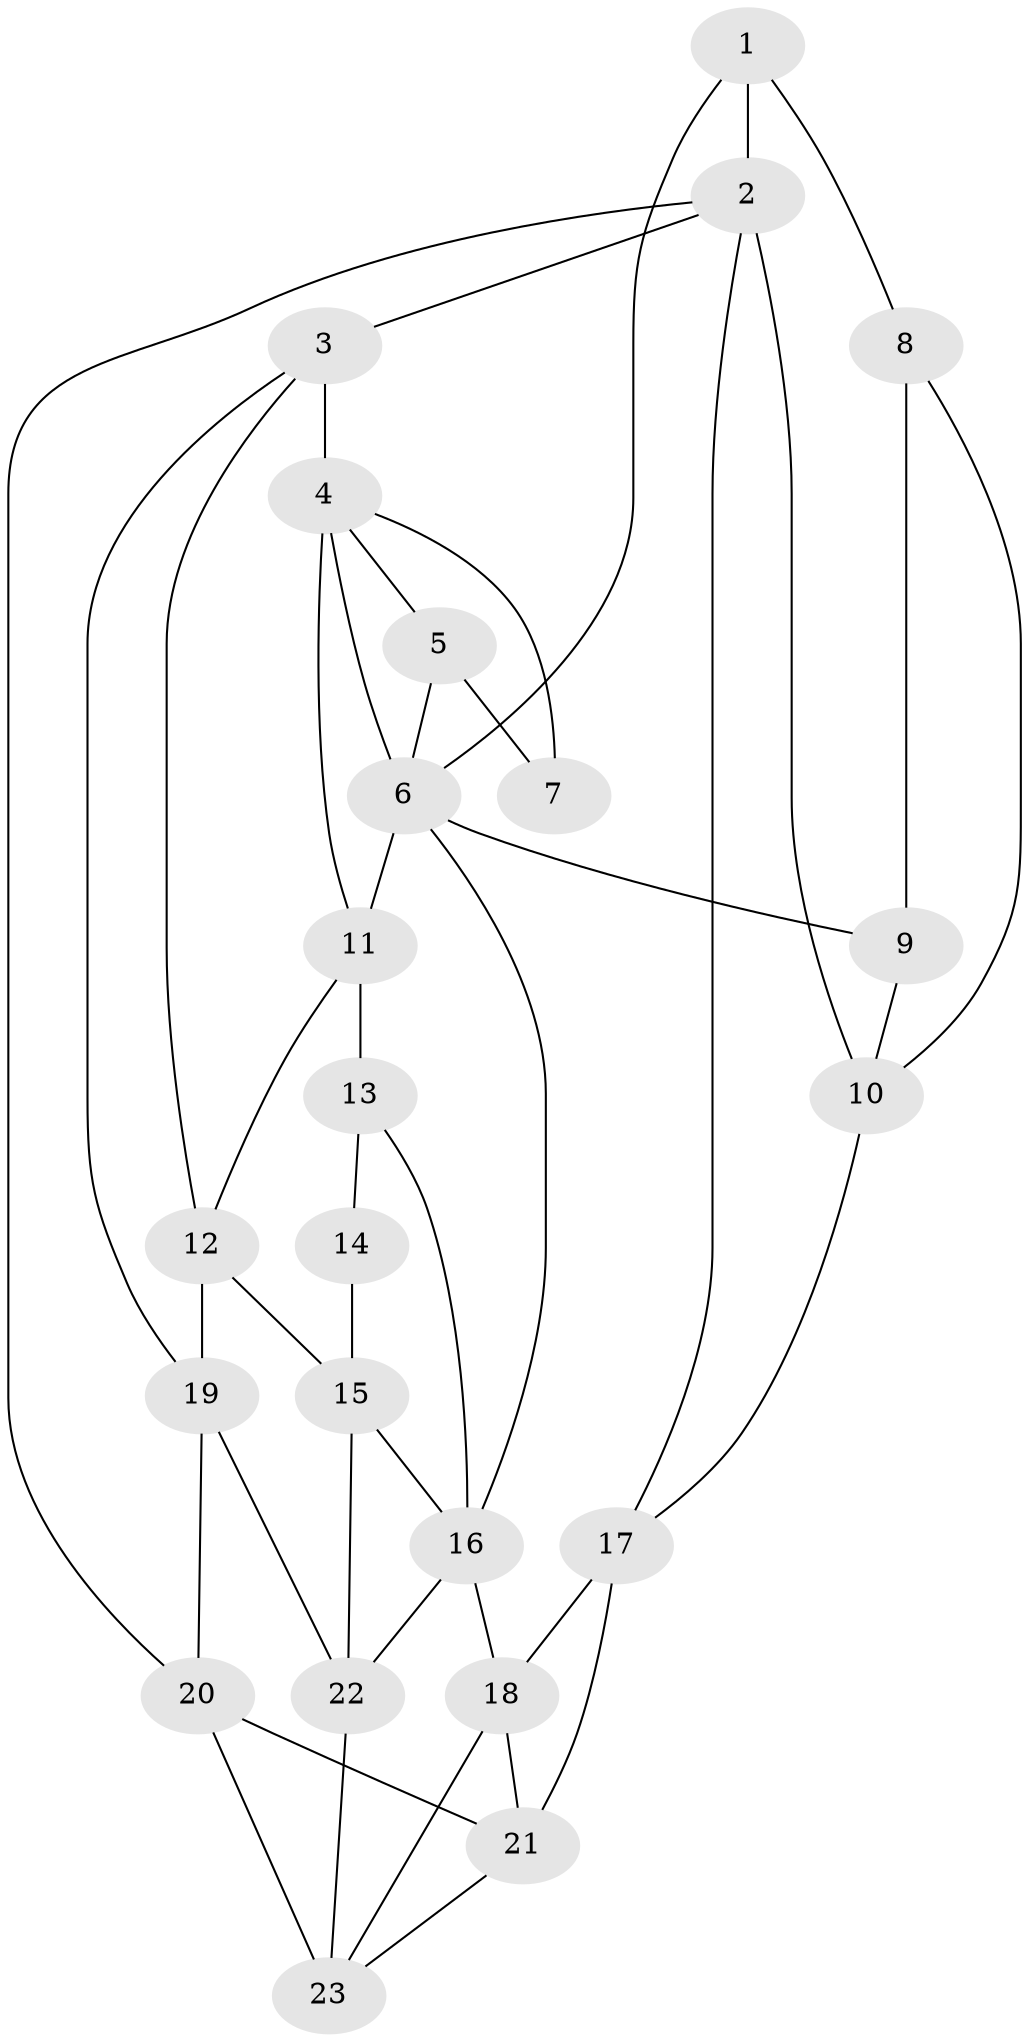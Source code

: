 // original degree distribution, {3: 0.05263157894736842, 5: 0.39473684210526316, 6: 0.2894736842105263, 4: 0.2631578947368421}
// Generated by graph-tools (version 1.1) at 2025/54/03/04/25 22:54:45]
// undirected, 23 vertices, 44 edges
graph export_dot {
  node [color=gray90,style=filled];
  1;
  2;
  3;
  4;
  5;
  6;
  7;
  8;
  9;
  10;
  11;
  12;
  13;
  14;
  15;
  16;
  17;
  18;
  19;
  20;
  21;
  22;
  23;
  1 -- 2 [weight=2.0];
  1 -- 6 [weight=1.0];
  1 -- 8 [weight=2.0];
  2 -- 3 [weight=1.0];
  2 -- 10 [weight=1.0];
  2 -- 17 [weight=1.0];
  2 -- 20 [weight=1.0];
  3 -- 4 [weight=2.0];
  3 -- 12 [weight=1.0];
  3 -- 19 [weight=1.0];
  4 -- 5 [weight=1.0];
  4 -- 6 [weight=1.0];
  4 -- 7 [weight=1.0];
  4 -- 11 [weight=1.0];
  5 -- 6 [weight=1.0];
  5 -- 7 [weight=2.0];
  6 -- 9 [weight=1.0];
  6 -- 11 [weight=1.0];
  6 -- 16 [weight=1.0];
  8 -- 9 [weight=1.0];
  8 -- 10 [weight=1.0];
  9 -- 10 [weight=1.0];
  10 -- 17 [weight=1.0];
  11 -- 12 [weight=1.0];
  11 -- 13 [weight=2.0];
  12 -- 15 [weight=2.0];
  12 -- 19 [weight=2.0];
  13 -- 14 [weight=2.0];
  13 -- 16 [weight=2.0];
  14 -- 15 [weight=1.0];
  15 -- 16 [weight=1.0];
  15 -- 22 [weight=1.0];
  16 -- 18 [weight=2.0];
  16 -- 22 [weight=1.0];
  17 -- 18 [weight=2.0];
  17 -- 21 [weight=2.0];
  18 -- 21 [weight=2.0];
  18 -- 23 [weight=1.0];
  19 -- 20 [weight=1.0];
  19 -- 22 [weight=1.0];
  20 -- 21 [weight=1.0];
  20 -- 23 [weight=2.0];
  21 -- 23 [weight=1.0];
  22 -- 23 [weight=2.0];
}
